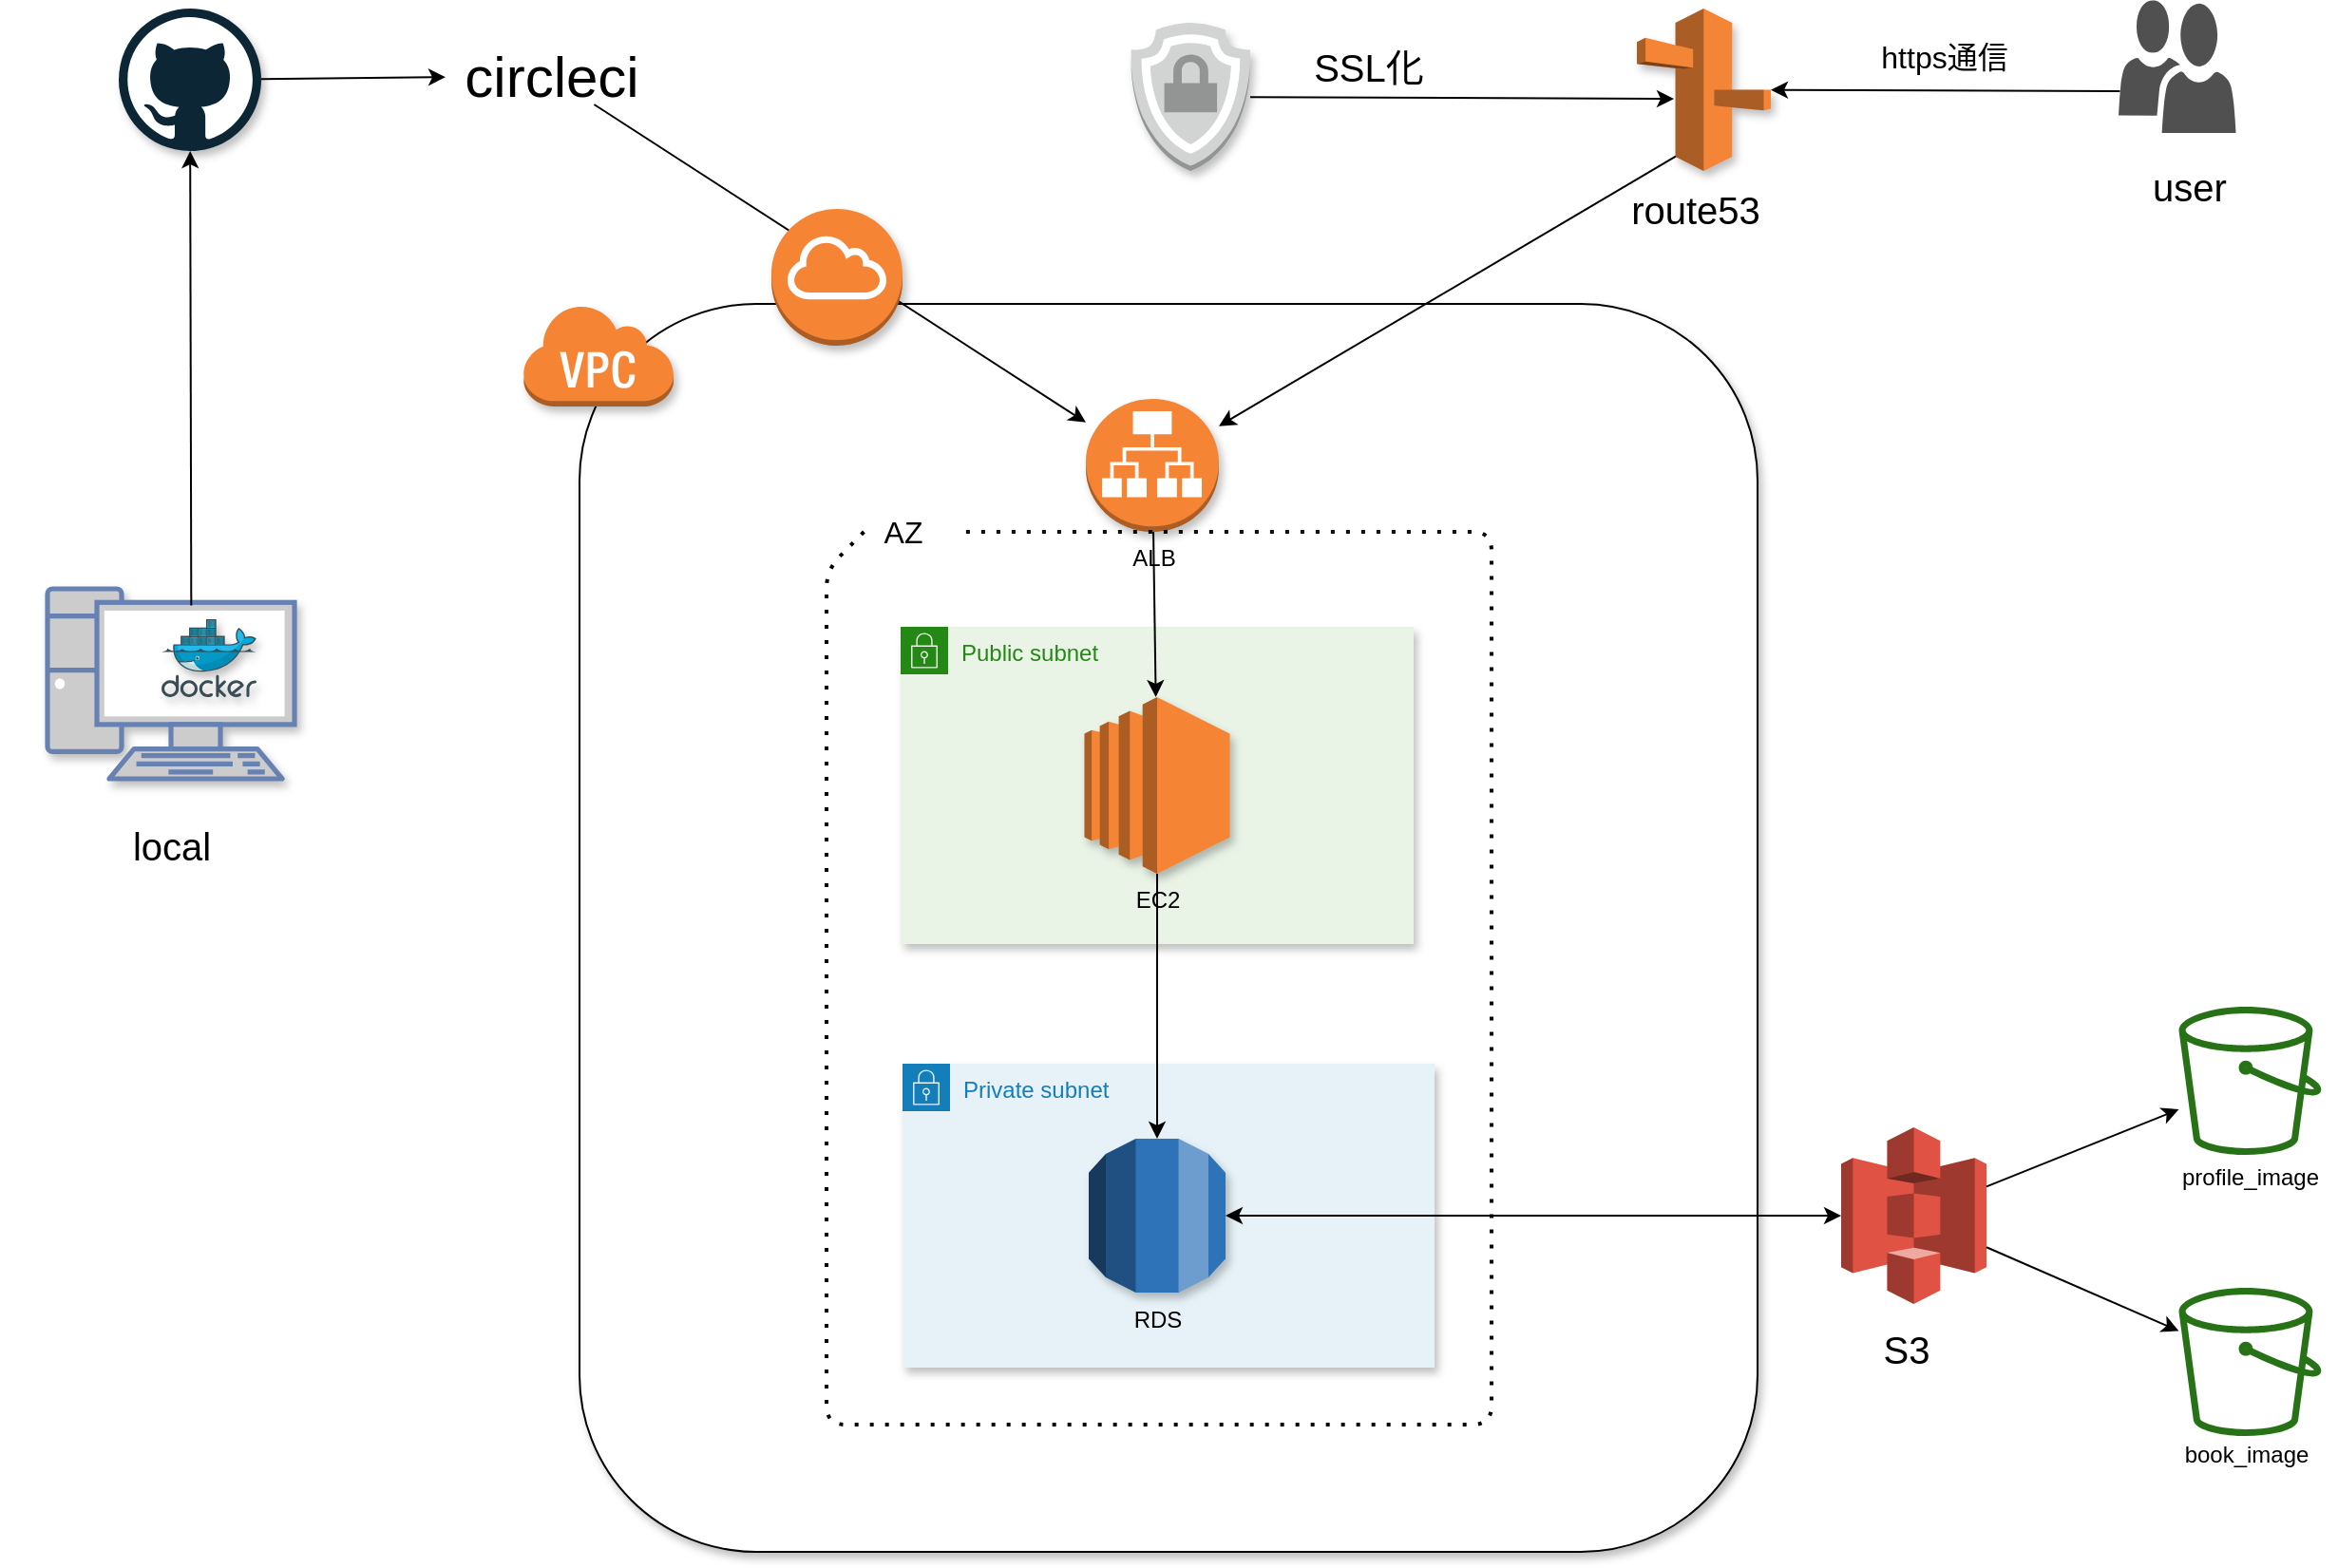 <mxfile version="13.6.5" type="github">
  <diagram id="tFSUSpJ0nl37Ls0yrfyK" name="Page-1">
    <mxGraphModel dx="1892" dy="1208" grid="1" gridSize="10" guides="1" tooltips="1" connect="1" arrows="1" fold="1" page="1" pageScale="1" pageWidth="827" pageHeight="1169" math="0" shadow="0">
      <root>
        <mxCell id="0" />
        <mxCell id="1" parent="0" />
        <mxCell id="WHwYtZFQxy6y379ea1HH-6" value="" style="outlineConnect=0;dashed=0;verticalLabelPosition=bottom;verticalAlign=top;align=center;html=1;shape=mxgraph.aws3.s3;fillColor=#E05243;gradientColor=none;" parent="1" vertex="1">
          <mxGeometry x="1164" y="733.5" width="76.5" height="93" as="geometry" />
        </mxCell>
        <mxCell id="WHwYtZFQxy6y379ea1HH-7" value="" style="outlineConnect=0;fontColor=#232F3E;gradientColor=none;fillColor=#277116;strokeColor=none;dashed=0;verticalLabelPosition=bottom;verticalAlign=top;align=center;html=1;fontSize=12;fontStyle=0;aspect=fixed;pointerEvents=1;shape=mxgraph.aws4.bucket;" parent="1" vertex="1">
          <mxGeometry x="1341.75" y="818" width="75" height="78" as="geometry" />
        </mxCell>
        <mxCell id="WHwYtZFQxy6y379ea1HH-11" value="" style="outlineConnect=0;fontColor=#232F3E;gradientColor=none;fillColor=#277116;strokeColor=none;dashed=0;verticalLabelPosition=bottom;verticalAlign=top;align=center;html=1;fontSize=12;fontStyle=0;aspect=fixed;pointerEvents=1;shape=mxgraph.aws4.bucket;" parent="1" vertex="1">
          <mxGeometry x="1341.75" y="670" width="75" height="78" as="geometry" />
        </mxCell>
        <mxCell id="WHwYtZFQxy6y379ea1HH-12" value="" style="endArrow=classic;html=1;" parent="1" source="WHwYtZFQxy6y379ea1HH-6" target="WHwYtZFQxy6y379ea1HH-11" edge="1">
          <mxGeometry width="50" height="50" relative="1" as="geometry">
            <mxPoint x="1256.75" y="860" as="sourcePoint" />
            <mxPoint x="1336.75" y="830" as="targetPoint" />
            <Array as="points" />
          </mxGeometry>
        </mxCell>
        <mxCell id="WHwYtZFQxy6y379ea1HH-17" value="" style="endArrow=classic;html=1;" parent="1" source="WHwYtZFQxy6y379ea1HH-6" target="WHwYtZFQxy6y379ea1HH-7" edge="1">
          <mxGeometry width="50" height="50" relative="1" as="geometry">
            <mxPoint x="1241.75" y="902.5" as="sourcePoint" />
            <mxPoint x="1321.75" y="931" as="targetPoint" />
          </mxGeometry>
        </mxCell>
        <mxCell id="WHwYtZFQxy6y379ea1HH-18" value="profile_image&lt;br&gt;" style="text;html=1;align=center;verticalAlign=middle;resizable=0;points=[];autosize=1;" parent="1" vertex="1">
          <mxGeometry x="1334.25" y="750" width="90" height="20" as="geometry" />
        </mxCell>
        <mxCell id="WHwYtZFQxy6y379ea1HH-19" value="book_image&lt;br&gt;" style="text;html=1;align=center;verticalAlign=middle;resizable=0;points=[];autosize=1;" parent="1" vertex="1">
          <mxGeometry x="1336.75" y="896" width="80" height="20" as="geometry" />
        </mxCell>
        <mxCell id="WHwYtZFQxy6y379ea1HH-20" value="&lt;font style=&quot;font-size: 20px&quot;&gt;S3&lt;/font&gt;" style="text;html=1;align=center;verticalAlign=middle;resizable=0;points=[];autosize=1;strokeWidth=1;shadow=1;" parent="1" vertex="1">
          <mxGeometry x="1178.25" y="840" width="40" height="20" as="geometry" />
        </mxCell>
        <mxCell id="WHwYtZFQxy6y379ea1HH-21" value="" style="shape=image;html=1;verticalAlign=top;verticalLabelPosition=bottom;labelBackgroundColor=#ffffff;imageAspect=0;aspect=fixed;image=https://cdn1.iconfinder.com/data/icons/famfamfam_flag_icons/az.png;shadow=1;strokeWidth=1;" parent="1" vertex="1">
          <mxGeometry x="760" y="480" width="16" height="16" as="geometry" />
        </mxCell>
        <mxCell id="WHwYtZFQxy6y379ea1HH-22" value="&lt;span style=&quot;font-family: &amp;#34;arial&amp;#34; ; font-size: 14px ; text-align: left ; background-color: rgb(234 , 243 , 254)&quot;&gt;10.0.0.0/24&lt;/span&gt;" style="rounded=1;whiteSpace=wrap;html=1;shadow=1;strokeWidth=1;" parent="1" vertex="1">
          <mxGeometry x="500" y="300" width="620" height="657" as="geometry" />
        </mxCell>
        <mxCell id="WHwYtZFQxy6y379ea1HH-24" value="" style="outlineConnect=0;dashed=0;verticalLabelPosition=bottom;verticalAlign=top;align=center;html=1;shape=mxgraph.aws3.virtual_private_cloud;fillColor=#F58534;gradientColor=none;shadow=1;strokeWidth=1;" parent="1" vertex="1">
          <mxGeometry x="470" y="300" width="79.5" height="54" as="geometry" />
        </mxCell>
        <mxCell id="WHwYtZFQxy6y379ea1HH-34" value="Public subnet" style="points=[[0,0],[0.25,0],[0.5,0],[0.75,0],[1,0],[1,0.25],[1,0.5],[1,0.75],[1,1],[0.75,1],[0.5,1],[0.25,1],[0,1],[0,0.75],[0,0.5],[0,0.25]];outlineConnect=0;gradientColor=none;html=1;whiteSpace=wrap;fontSize=12;fontStyle=0;shape=mxgraph.aws4.group;grIcon=mxgraph.aws4.group_security_group;grStroke=0;strokeColor=#248814;fillColor=#E9F3E6;verticalAlign=top;align=left;spacingLeft=30;fontColor=#248814;dashed=0;shadow=1;" parent="1" vertex="1">
          <mxGeometry x="669" y="470" width="270" height="167" as="geometry" />
        </mxCell>
        <mxCell id="WHwYtZFQxy6y379ea1HH-37" value="Private subnet" style="points=[[0,0],[0.25,0],[0.5,0],[0.75,0],[1,0],[1,0.25],[1,0.5],[1,0.75],[1,1],[0.75,1],[0.5,1],[0.25,1],[0,1],[0,0.75],[0,0.5],[0,0.25]];outlineConnect=0;gradientColor=none;html=1;whiteSpace=wrap;fontSize=12;fontStyle=0;shape=mxgraph.aws4.group;grIcon=mxgraph.aws4.group_security_group;grStroke=0;strokeColor=#147EBA;fillColor=#E6F2F8;verticalAlign=top;align=left;spacingLeft=30;fontColor=#147EBA;dashed=0;shadow=1;" parent="1" vertex="1">
          <mxGeometry x="670" y="700" width="280" height="160" as="geometry" />
        </mxCell>
        <mxCell id="WHwYtZFQxy6y379ea1HH-38" value="EC2" style="outlineConnect=0;dashed=0;verticalLabelPosition=bottom;verticalAlign=top;align=center;html=1;shape=mxgraph.aws3.ec2;fillColor=#F58534;gradientColor=none;shadow=1;strokeWidth=1;" parent="1" vertex="1">
          <mxGeometry x="765.75" y="507" width="76.5" height="93" as="geometry" />
        </mxCell>
        <mxCell id="WHwYtZFQxy6y379ea1HH-40" value="RDS&lt;br&gt;" style="outlineConnect=0;dashed=0;verticalLabelPosition=bottom;verticalAlign=top;align=center;html=1;shape=mxgraph.aws3.rds;fillColor=#2E73B8;gradientColor=none;shadow=1;strokeWidth=1;" parent="1" vertex="1">
          <mxGeometry x="768" y="739.5" width="72" height="81" as="geometry" />
        </mxCell>
        <mxCell id="WHwYtZFQxy6y379ea1HH-42" value="ALB&lt;br&gt;" style="outlineConnect=0;dashed=0;verticalLabelPosition=bottom;verticalAlign=top;align=center;html=1;shape=mxgraph.aws3.application_load_balancer;fillColor=#F58534;gradientColor=none;shadow=1;strokeWidth=1;" parent="1" vertex="1">
          <mxGeometry x="766.5" y="350" width="70" height="70" as="geometry" />
        </mxCell>
        <mxCell id="WHwYtZFQxy6y379ea1HH-61" value="" style="endArrow=classic;html=1;" parent="1" source="WHwYtZFQxy6y379ea1HH-38" target="WHwYtZFQxy6y379ea1HH-40" edge="1">
          <mxGeometry width="50" height="50" relative="1" as="geometry">
            <mxPoint x="750" y="650" as="sourcePoint" />
            <mxPoint x="800" y="600" as="targetPoint" />
          </mxGeometry>
        </mxCell>
        <mxCell id="WHwYtZFQxy6y379ea1HH-65" value="" style="pointerEvents=1;shadow=0;dashed=0;html=1;strokeColor=none;labelPosition=center;verticalLabelPosition=bottom;verticalAlign=top;align=center;fillColor=#505050;shape=mxgraph.mscae.intune.user_group" parent="1" vertex="1">
          <mxGeometry x="1310" y="140" width="61.75" height="70" as="geometry" />
        </mxCell>
        <mxCell id="WHwYtZFQxy6y379ea1HH-66" value="&lt;font style=&quot;font-size: 20px&quot;&gt;user&lt;br&gt;&lt;br&gt;&lt;/font&gt;" style="text;html=1;align=center;verticalAlign=middle;resizable=0;points=[];autosize=1;" parent="1" vertex="1">
          <mxGeometry x="1321.75" y="230" width="50" height="40" as="geometry" />
        </mxCell>
        <mxCell id="WHwYtZFQxy6y379ea1HH-67" value="" style="outlineConnect=0;dashed=0;verticalLabelPosition=bottom;verticalAlign=top;align=center;html=1;shape=mxgraph.aws3.route_53;fillColor=#F58536;gradientColor=none;shadow=1;strokeWidth=1;" parent="1" vertex="1">
          <mxGeometry x="1056.5" y="144.5" width="70.5" height="85.5" as="geometry" />
        </mxCell>
        <mxCell id="WHwYtZFQxy6y379ea1HH-68" value="" style="endArrow=classic;html=1;exitX=0.012;exitY=0.686;exitDx=0;exitDy=0;exitPerimeter=0;" parent="1" source="WHwYtZFQxy6y379ea1HH-65" target="WHwYtZFQxy6y379ea1HH-67" edge="1">
          <mxGeometry width="50" height="50" relative="1" as="geometry">
            <mxPoint x="860" y="410" as="sourcePoint" />
            <mxPoint x="910" y="360" as="targetPoint" />
          </mxGeometry>
        </mxCell>
        <mxCell id="WHwYtZFQxy6y379ea1HH-69" value="&lt;font style=&quot;font-size: 20px&quot;&gt;route53&lt;/font&gt;" style="text;html=1;align=center;verticalAlign=middle;resizable=0;points=[];autosize=1;" parent="1" vertex="1">
          <mxGeometry x="1047" y="240" width="80" height="20" as="geometry" />
        </mxCell>
        <mxCell id="WHwYtZFQxy6y379ea1HH-70" value="" style="outlineConnect=0;dashed=0;verticalLabelPosition=bottom;verticalAlign=top;align=center;html=1;shape=mxgraph.aws3.ssl_padlock;fillColor=#D2D3D3;gradientColor=none;shadow=1;strokeWidth=1;" parent="1" vertex="1">
          <mxGeometry x="790" y="152" width="63" height="78" as="geometry" />
        </mxCell>
        <mxCell id="WHwYtZFQxy6y379ea1HH-71" value="" style="endArrow=classic;html=1;" parent="1" source="WHwYtZFQxy6y379ea1HH-70" edge="1">
          <mxGeometry width="50" height="50" relative="1" as="geometry">
            <mxPoint x="930" y="470" as="sourcePoint" />
            <mxPoint x="1076" y="192" as="targetPoint" />
          </mxGeometry>
        </mxCell>
        <mxCell id="WHwYtZFQxy6y379ea1HH-72" value="&lt;font style=&quot;font-size: 20px&quot;&gt;SSL化&lt;/font&gt;" style="text;html=1;align=center;verticalAlign=middle;resizable=0;points=[];autosize=1;" parent="1" vertex="1">
          <mxGeometry x="880" y="165" width="70" height="20" as="geometry" />
        </mxCell>
        <mxCell id="WHwYtZFQxy6y379ea1HH-74" value="" style="endArrow=classic;html=1;exitX=0.29;exitY=0.91;exitDx=0;exitDy=0;exitPerimeter=0;" parent="1" source="WHwYtZFQxy6y379ea1HH-67" target="WHwYtZFQxy6y379ea1HH-42" edge="1">
          <mxGeometry width="50" height="50" relative="1" as="geometry">
            <mxPoint x="930" y="580" as="sourcePoint" />
            <mxPoint x="980" y="530" as="targetPoint" />
          </mxGeometry>
        </mxCell>
        <mxCell id="WHwYtZFQxy6y379ea1HH-85" value="" style="fontColor=#0066CC;verticalAlign=top;verticalLabelPosition=bottom;labelPosition=center;align=center;html=1;outlineConnect=0;fillColor=#CCCCCC;strokeColor=#6881B3;gradientColor=none;gradientDirection=north;strokeWidth=2;shape=mxgraph.networks.pc;shadow=1;" parent="1" vertex="1">
          <mxGeometry x="220" y="450" width="130" height="100" as="geometry" />
        </mxCell>
        <mxCell id="WHwYtZFQxy6y379ea1HH-86" value="" style="aspect=fixed;html=1;points=[];align=center;image;fontSize=12;image=img/lib/mscae/Docker.svg;shadow=1;strokeWidth=1;" parent="1" vertex="1">
          <mxGeometry x="280" y="466" width="50" height="41" as="geometry" />
        </mxCell>
        <mxCell id="WHwYtZFQxy6y379ea1HH-87" value="" style="dashed=0;outlineConnect=0;html=1;align=center;labelPosition=center;verticalLabelPosition=bottom;verticalAlign=top;shape=mxgraph.weblogos.github;shadow=1;strokeWidth=1;fontSize=16;" parent="1" vertex="1">
          <mxGeometry x="257.5" y="144.5" width="75" height="75" as="geometry" />
        </mxCell>
        <mxCell id="WHwYtZFQxy6y379ea1HH-89" value="" style="endArrow=classic;html=1;fontSize=16;exitX=0.582;exitY=0.087;exitDx=0;exitDy=0;exitPerimeter=0;" parent="1" source="WHwYtZFQxy6y379ea1HH-85" target="WHwYtZFQxy6y379ea1HH-87" edge="1">
          <mxGeometry width="50" height="50" relative="1" as="geometry">
            <mxPoint x="293" y="440" as="sourcePoint" />
            <mxPoint x="820" y="490" as="targetPoint" />
          </mxGeometry>
        </mxCell>
        <mxCell id="WHwYtZFQxy6y379ea1HH-90" value="&lt;font style=&quot;font-size: 30px&quot;&gt;circleci&lt;/font&gt;" style="text;html=1;align=center;verticalAlign=middle;resizable=0;points=[];autosize=1;fontSize=16;" parent="1" vertex="1">
          <mxGeometry x="429.5" y="165" width="110" height="30" as="geometry" />
        </mxCell>
        <mxCell id="WHwYtZFQxy6y379ea1HH-91" value="" style="endArrow=classic;html=1;fontSize=16;" parent="1" source="WHwYtZFQxy6y379ea1HH-87" target="WHwYtZFQxy6y379ea1HH-90" edge="1">
          <mxGeometry width="50" height="50" relative="1" as="geometry">
            <mxPoint x="770" y="540" as="sourcePoint" />
            <mxPoint x="820" y="490" as="targetPoint" />
          </mxGeometry>
        </mxCell>
        <mxCell id="WHwYtZFQxy6y379ea1HH-93" value="" style="shape=image;html=1;verticalAlign=top;verticalLabelPosition=bottom;labelBackgroundColor=#ffffff;imageAspect=0;aspect=fixed;image=https://cdn4.iconfinder.com/data/icons/logos-brands-5/24/nginx-128.png;shadow=1;strokeWidth=1;fontSize=16;" parent="1" vertex="1">
          <mxGeometry x="853" y="540" width="53.5" height="53.5" as="geometry" />
        </mxCell>
        <mxCell id="WHwYtZFQxy6y379ea1HH-94" value="" style="endArrow=classic;html=1;fontSize=16;" parent="1" source="WHwYtZFQxy6y379ea1HH-42" target="WHwYtZFQxy6y379ea1HH-38" edge="1">
          <mxGeometry width="50" height="50" relative="1" as="geometry">
            <mxPoint x="770" y="520" as="sourcePoint" />
            <mxPoint x="820" y="470" as="targetPoint" />
          </mxGeometry>
        </mxCell>
        <mxCell id="WHwYtZFQxy6y379ea1HH-96" value="" style="endArrow=classic;html=1;fontSize=16;" parent="1" source="WHwYtZFQxy6y379ea1HH-90" target="WHwYtZFQxy6y379ea1HH-42" edge="1">
          <mxGeometry width="50" height="50" relative="1" as="geometry">
            <mxPoint x="770" y="520" as="sourcePoint" />
            <mxPoint x="820" y="470" as="targetPoint" />
          </mxGeometry>
        </mxCell>
        <mxCell id="WHwYtZFQxy6y379ea1HH-97" value="&lt;font style=&quot;font-size: 20px&quot;&gt;local&lt;/font&gt;" style="text;html=1;align=center;verticalAlign=middle;resizable=0;points=[];autosize=1;fontSize=16;" parent="1" vertex="1">
          <mxGeometry x="255" y="570" width="60" height="30" as="geometry" />
        </mxCell>
        <mxCell id="WHwYtZFQxy6y379ea1HH-99" value="https通信" style="text;html=1;align=center;verticalAlign=middle;resizable=0;points=[];autosize=1;fontSize=16;" parent="1" vertex="1">
          <mxGeometry x="1178.25" y="160" width="80" height="20" as="geometry" />
        </mxCell>
        <mxCell id="WHwYtZFQxy6y379ea1HH-100" value="AZ" style="text;html=1;align=center;verticalAlign=middle;resizable=0;points=[];autosize=1;fontSize=16;" parent="1" vertex="1">
          <mxGeometry x="650" y="410" width="40" height="20" as="geometry" />
        </mxCell>
        <mxCell id="WHwYtZFQxy6y379ea1HH-103" value="" style="outlineConnect=0;dashed=0;verticalLabelPosition=bottom;verticalAlign=top;align=center;html=1;shape=mxgraph.aws3.internet_gateway;fillColor=#F58534;gradientColor=none;shadow=1;strokeWidth=1;fontSize=16;" parent="1" vertex="1">
          <mxGeometry x="601" y="250" width="69" height="72" as="geometry" />
        </mxCell>
        <mxCell id="a2rEyFKzx7uui3quviJH-2" value="" style="endArrow=classic;startArrow=classic;html=1;" edge="1" parent="1" source="WHwYtZFQxy6y379ea1HH-40" target="WHwYtZFQxy6y379ea1HH-6">
          <mxGeometry width="50" height="50" relative="1" as="geometry">
            <mxPoint x="1050" y="740" as="sourcePoint" />
            <mxPoint x="1100" y="690" as="targetPoint" />
          </mxGeometry>
        </mxCell>
        <mxCell id="a2rEyFKzx7uui3quviJH-4" value="" style="endArrow=none;dashed=1;html=1;dashPattern=1 3;strokeWidth=2;exitX=-0.008;exitY=0.5;exitDx=0;exitDy=0;exitPerimeter=0;" edge="1" parent="1" source="WHwYtZFQxy6y379ea1HH-100">
          <mxGeometry width="50" height="50" relative="1" as="geometry">
            <mxPoint x="640" y="420" as="sourcePoint" />
            <mxPoint x="700" y="420" as="targetPoint" />
            <Array as="points">
              <mxPoint x="630" y="440" />
              <mxPoint x="630" y="470" />
              <mxPoint x="630" y="540" />
              <mxPoint x="630" y="650" />
              <mxPoint x="630" y="890" />
              <mxPoint x="980" y="890" />
              <mxPoint x="980" y="420" />
              <mxPoint x="700" y="420" />
            </Array>
          </mxGeometry>
        </mxCell>
        <mxCell id="a2rEyFKzx7uui3quviJH-6" value="&lt;br&gt;" style="text;html=1;align=center;verticalAlign=middle;resizable=0;points=[];autosize=1;" vertex="1" parent="1">
          <mxGeometry x="195" y="177.25" width="20" height="20" as="geometry" />
        </mxCell>
      </root>
    </mxGraphModel>
  </diagram>
</mxfile>
